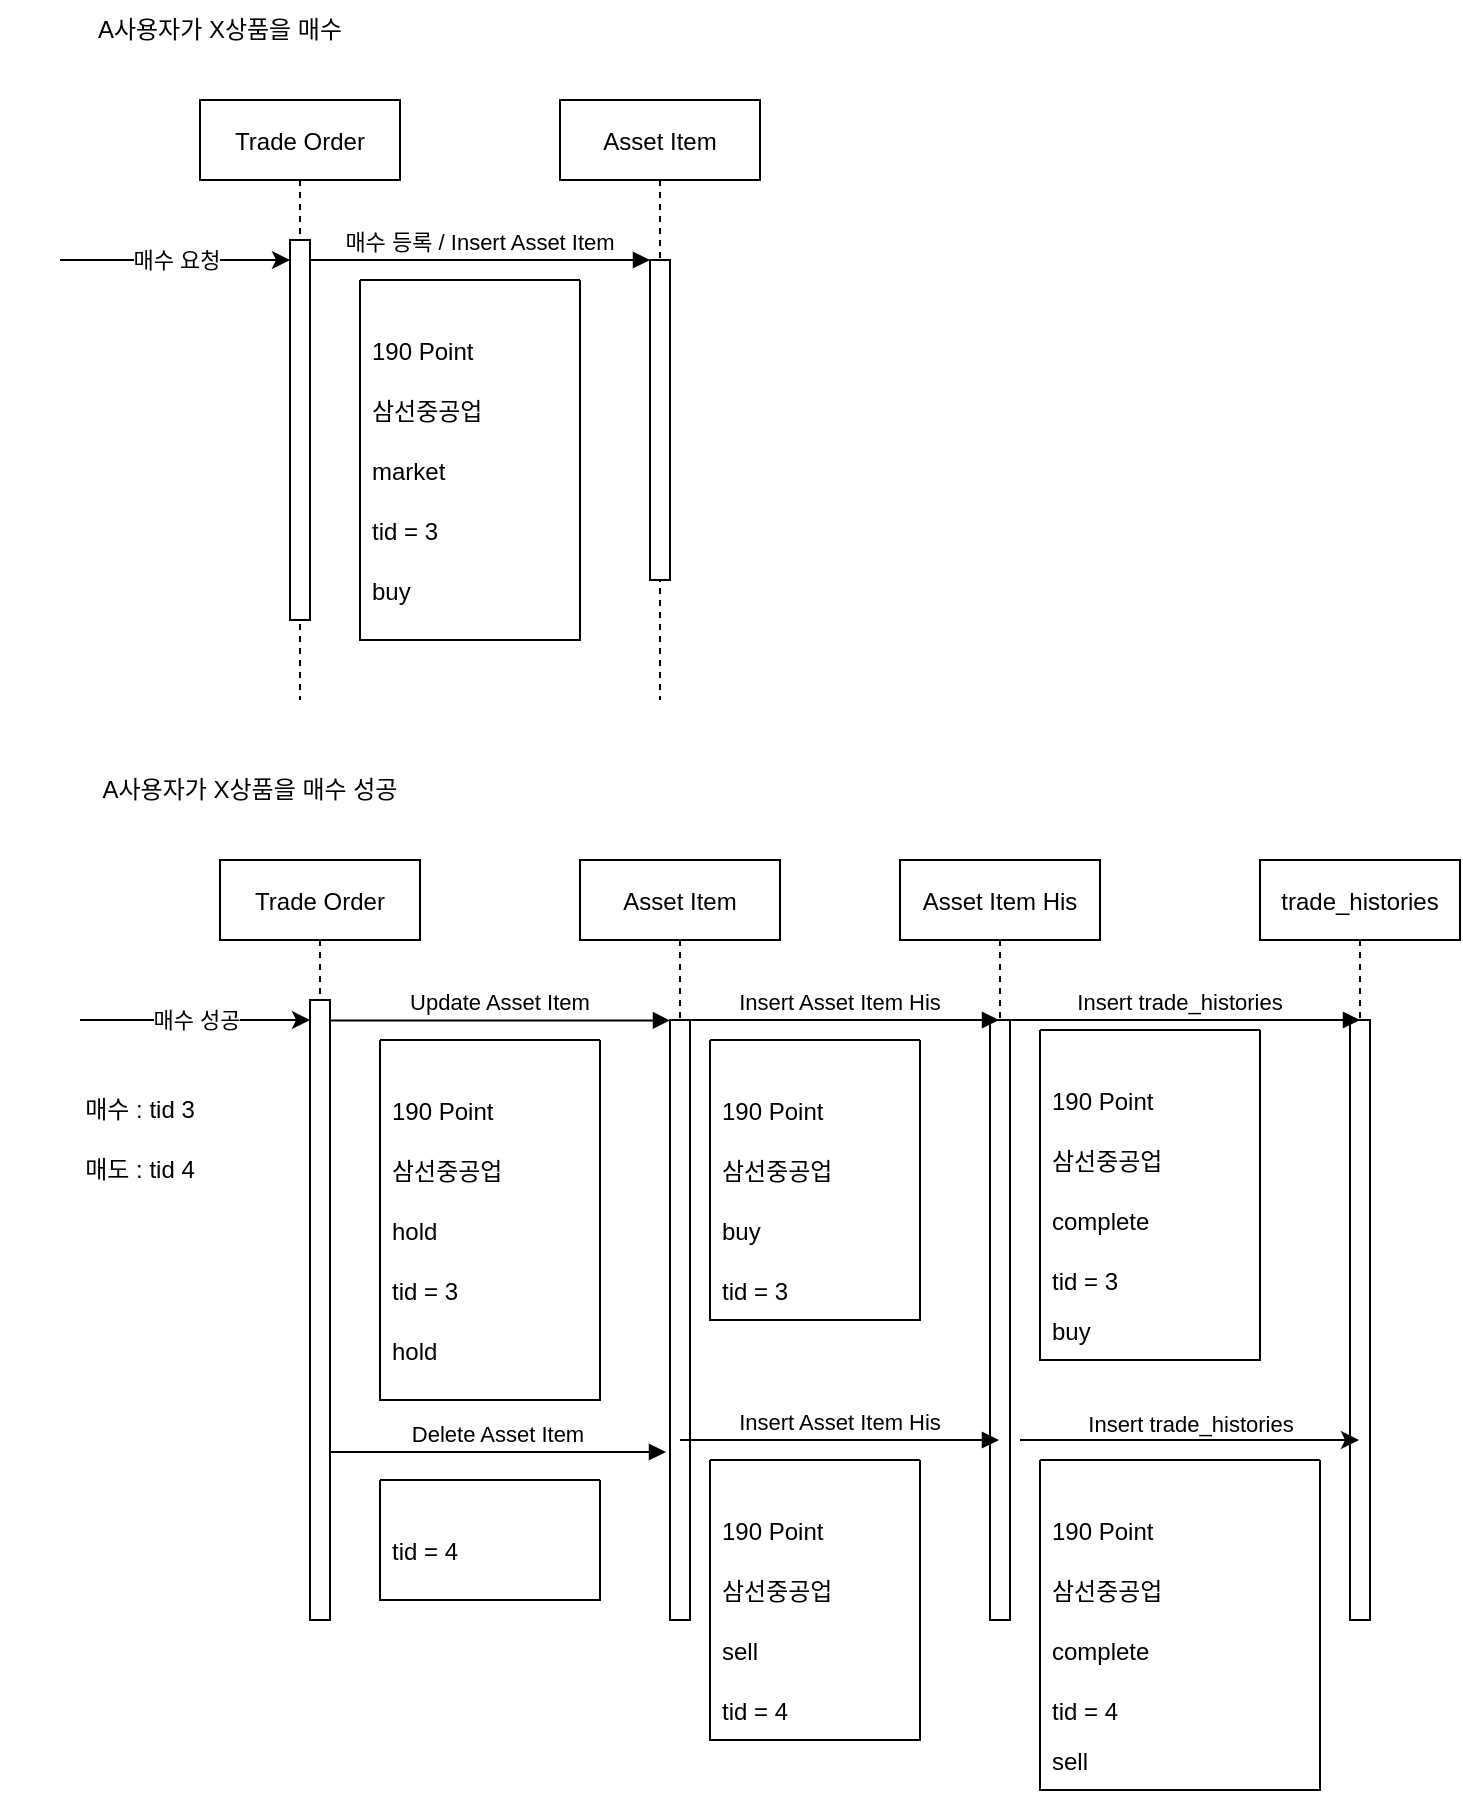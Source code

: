 <mxfile compressed="false" version="16.5.6" type="github">
  <diagram id="kgpKYQtTHZ0yAKxKKP6v" name="Page-1">
    <mxGraphModel dx="1422" dy="762" grid="1" gridSize="10" guides="1" tooltips="1" connect="1" arrows="1" fold="1" page="1" pageScale="1" pageWidth="850" pageHeight="1100" math="0" shadow="0">
      <root>
        <mxCell id="0" />
        <mxCell id="1" parent="0" />
        <mxCell id="3nuBFxr9cyL0pnOWT2aG-1" value="Trade Order" style="shape=umlLifeline;perimeter=lifelinePerimeter;container=1;collapsible=0;recursiveResize=0;rounded=0;shadow=0;strokeWidth=1;" parent="1" vertex="1">
          <mxGeometry x="120" y="80" width="100" height="300" as="geometry" />
        </mxCell>
        <mxCell id="3nuBFxr9cyL0pnOWT2aG-2" value="" style="points=[];perimeter=orthogonalPerimeter;rounded=0;shadow=0;strokeWidth=1;" parent="3nuBFxr9cyL0pnOWT2aG-1" vertex="1">
          <mxGeometry x="45" y="70" width="10" height="190" as="geometry" />
        </mxCell>
        <mxCell id="_QQGGrfTou_LdWQTnCrA-6" value="매수 요청&lt;br&gt;" style="endArrow=classic;html=1;rounded=0;" parent="3nuBFxr9cyL0pnOWT2aG-1" edge="1">
          <mxGeometry width="50" height="50" relative="1" as="geometry">
            <mxPoint x="-70" y="80" as="sourcePoint" />
            <mxPoint x="45" y="80" as="targetPoint" />
          </mxGeometry>
        </mxCell>
        <mxCell id="3nuBFxr9cyL0pnOWT2aG-5" value="Asset Item" style="shape=umlLifeline;perimeter=lifelinePerimeter;container=1;collapsible=0;recursiveResize=0;rounded=0;shadow=0;strokeWidth=1;" parent="1" vertex="1">
          <mxGeometry x="300" y="80" width="100" height="300" as="geometry" />
        </mxCell>
        <mxCell id="3nuBFxr9cyL0pnOWT2aG-6" value="" style="points=[];perimeter=orthogonalPerimeter;rounded=0;shadow=0;strokeWidth=1;" parent="3nuBFxr9cyL0pnOWT2aG-5" vertex="1">
          <mxGeometry x="45" y="80" width="10" height="160" as="geometry" />
        </mxCell>
        <mxCell id="2FukZ6OJxtkAPrfCXwyL-7" value="" style="swimlane;startSize=0;" vertex="1" parent="3nuBFxr9cyL0pnOWT2aG-5">
          <mxGeometry x="-100" y="90" width="110" height="180" as="geometry" />
        </mxCell>
        <mxCell id="2FukZ6OJxtkAPrfCXwyL-12" value="190 Point" style="text;strokeColor=none;fillColor=none;align=left;verticalAlign=middle;spacingLeft=4;spacingRight=4;overflow=hidden;points=[[0,0.5],[1,0.5]];portConstraint=eastwest;rotatable=0;" vertex="1" parent="2FukZ6OJxtkAPrfCXwyL-7">
          <mxGeometry y="20" width="140" height="30" as="geometry" />
        </mxCell>
        <mxCell id="2FukZ6OJxtkAPrfCXwyL-13" value="삼선중공업" style="text;strokeColor=none;fillColor=none;align=left;verticalAlign=middle;spacingLeft=4;spacingRight=4;overflow=hidden;points=[[0,0.5],[1,0.5]];portConstraint=eastwest;rotatable=0;" vertex="1" parent="2FukZ6OJxtkAPrfCXwyL-7">
          <mxGeometry y="50" width="140" height="30" as="geometry" />
        </mxCell>
        <mxCell id="2FukZ6OJxtkAPrfCXwyL-14" value="market" style="text;strokeColor=none;fillColor=none;align=left;verticalAlign=middle;spacingLeft=4;spacingRight=4;overflow=hidden;points=[[0,0.5],[1,0.5]];portConstraint=eastwest;rotatable=0;" vertex="1" parent="2FukZ6OJxtkAPrfCXwyL-7">
          <mxGeometry y="80" width="140" height="30" as="geometry" />
        </mxCell>
        <mxCell id="2FukZ6OJxtkAPrfCXwyL-5" value="tid = 3" style="text;strokeColor=none;fillColor=none;align=left;verticalAlign=middle;spacingLeft=4;spacingRight=4;overflow=hidden;points=[[0,0.5],[1,0.5]];portConstraint=eastwest;rotatable=0;" vertex="1" parent="2FukZ6OJxtkAPrfCXwyL-7">
          <mxGeometry y="110" width="140" height="30" as="geometry" />
        </mxCell>
        <mxCell id="2FukZ6OJxtkAPrfCXwyL-6" value="buy" style="text;strokeColor=none;fillColor=none;align=left;verticalAlign=middle;spacingLeft=4;spacingRight=4;overflow=hidden;points=[[0,0.5],[1,0.5]];portConstraint=eastwest;rotatable=0;" vertex="1" parent="2FukZ6OJxtkAPrfCXwyL-7">
          <mxGeometry y="140" width="140" height="30" as="geometry" />
        </mxCell>
        <mxCell id="3nuBFxr9cyL0pnOWT2aG-8" value="매수 등록 / Insert Asset Item" style="verticalAlign=bottom;endArrow=block;entryX=0;entryY=0;shadow=0;strokeWidth=1;" parent="1" source="3nuBFxr9cyL0pnOWT2aG-2" target="3nuBFxr9cyL0pnOWT2aG-6" edge="1">
          <mxGeometry relative="1" as="geometry">
            <mxPoint x="275" y="160" as="sourcePoint" />
          </mxGeometry>
        </mxCell>
        <mxCell id="_QQGGrfTou_LdWQTnCrA-2" value="A사용자가 X상품을 매수" style="text;html=1;strokeColor=none;fillColor=none;align=center;verticalAlign=middle;whiteSpace=wrap;rounded=0;" parent="1" vertex="1">
          <mxGeometry x="50" y="30" width="160" height="30" as="geometry" />
        </mxCell>
        <mxCell id="2FukZ6OJxtkAPrfCXwyL-31" value="Trade Order" style="shape=umlLifeline;perimeter=lifelinePerimeter;container=1;collapsible=0;recursiveResize=0;rounded=0;shadow=0;strokeWidth=1;" vertex="1" parent="1">
          <mxGeometry x="130" y="460" width="100" height="380" as="geometry" />
        </mxCell>
        <mxCell id="2FukZ6OJxtkAPrfCXwyL-32" value="" style="points=[];perimeter=orthogonalPerimeter;rounded=0;shadow=0;strokeWidth=1;" vertex="1" parent="2FukZ6OJxtkAPrfCXwyL-31">
          <mxGeometry x="45" y="70" width="10" height="310" as="geometry" />
        </mxCell>
        <mxCell id="2FukZ6OJxtkAPrfCXwyL-33" value="매수 성공" style="endArrow=classic;html=1;rounded=0;" edge="1" parent="2FukZ6OJxtkAPrfCXwyL-31">
          <mxGeometry width="50" height="50" relative="1" as="geometry">
            <mxPoint x="-70" y="80" as="sourcePoint" />
            <mxPoint x="45" y="80" as="targetPoint" />
          </mxGeometry>
        </mxCell>
        <mxCell id="2FukZ6OJxtkAPrfCXwyL-34" value="Asset Item" style="shape=umlLifeline;perimeter=lifelinePerimeter;container=1;collapsible=0;recursiveResize=0;rounded=0;shadow=0;strokeWidth=1;" vertex="1" parent="1">
          <mxGeometry x="310" y="460" width="100" height="380" as="geometry" />
        </mxCell>
        <mxCell id="2FukZ6OJxtkAPrfCXwyL-35" value="" style="points=[];perimeter=orthogonalPerimeter;rounded=0;shadow=0;strokeWidth=1;" vertex="1" parent="2FukZ6OJxtkAPrfCXwyL-34">
          <mxGeometry x="45" y="80" width="10" height="300" as="geometry" />
        </mxCell>
        <mxCell id="2FukZ6OJxtkAPrfCXwyL-36" value="" style="swimlane;startSize=0;" vertex="1" parent="2FukZ6OJxtkAPrfCXwyL-34">
          <mxGeometry x="-100" y="90" width="110" height="180" as="geometry" />
        </mxCell>
        <mxCell id="2FukZ6OJxtkAPrfCXwyL-37" value="190 Point" style="text;strokeColor=none;fillColor=none;align=left;verticalAlign=middle;spacingLeft=4;spacingRight=4;overflow=hidden;points=[[0,0.5],[1,0.5]];portConstraint=eastwest;rotatable=0;" vertex="1" parent="2FukZ6OJxtkAPrfCXwyL-36">
          <mxGeometry y="20" width="140" height="30" as="geometry" />
        </mxCell>
        <mxCell id="2FukZ6OJxtkAPrfCXwyL-38" value="삼선중공업" style="text;strokeColor=none;fillColor=none;align=left;verticalAlign=middle;spacingLeft=4;spacingRight=4;overflow=hidden;points=[[0,0.5],[1,0.5]];portConstraint=eastwest;rotatable=0;" vertex="1" parent="2FukZ6OJxtkAPrfCXwyL-36">
          <mxGeometry y="50" width="140" height="30" as="geometry" />
        </mxCell>
        <mxCell id="2FukZ6OJxtkAPrfCXwyL-39" value="hold" style="text;strokeColor=none;fillColor=none;align=left;verticalAlign=middle;spacingLeft=4;spacingRight=4;overflow=hidden;points=[[0,0.5],[1,0.5]];portConstraint=eastwest;rotatable=0;" vertex="1" parent="2FukZ6OJxtkAPrfCXwyL-36">
          <mxGeometry y="80" width="140" height="30" as="geometry" />
        </mxCell>
        <mxCell id="2FukZ6OJxtkAPrfCXwyL-40" value="tid = 3" style="text;strokeColor=none;fillColor=none;align=left;verticalAlign=middle;spacingLeft=4;spacingRight=4;overflow=hidden;points=[[0,0.5],[1,0.5]];portConstraint=eastwest;rotatable=0;" vertex="1" parent="2FukZ6OJxtkAPrfCXwyL-36">
          <mxGeometry y="110" width="140" height="30" as="geometry" />
        </mxCell>
        <mxCell id="2FukZ6OJxtkAPrfCXwyL-41" value="hold" style="text;strokeColor=none;fillColor=none;align=left;verticalAlign=middle;spacingLeft=4;spacingRight=4;overflow=hidden;points=[[0,0.5],[1,0.5]];portConstraint=eastwest;rotatable=0;" vertex="1" parent="2FukZ6OJxtkAPrfCXwyL-36">
          <mxGeometry y="140" width="140" height="30" as="geometry" />
        </mxCell>
        <mxCell id="2FukZ6OJxtkAPrfCXwyL-42" value="Update Asset Item" style="verticalAlign=bottom;endArrow=block;shadow=0;strokeWidth=1;exitX=1;exitY=0.033;exitDx=0;exitDy=0;exitPerimeter=0;" edge="1" source="2FukZ6OJxtkAPrfCXwyL-32" target="2FukZ6OJxtkAPrfCXwyL-35" parent="1">
          <mxGeometry relative="1" as="geometry">
            <mxPoint x="285" y="540" as="sourcePoint" />
          </mxGeometry>
        </mxCell>
        <mxCell id="2FukZ6OJxtkAPrfCXwyL-43" value="A사용자가 X상품을 매수 성공" style="text;html=1;strokeColor=none;fillColor=none;align=center;verticalAlign=middle;whiteSpace=wrap;rounded=0;" vertex="1" parent="1">
          <mxGeometry x="60" y="410" width="170" height="30" as="geometry" />
        </mxCell>
        <mxCell id="2FukZ6OJxtkAPrfCXwyL-44" value="Asset Item His" style="shape=umlLifeline;perimeter=lifelinePerimeter;container=1;collapsible=0;recursiveResize=0;rounded=0;shadow=0;strokeWidth=1;" vertex="1" parent="1">
          <mxGeometry x="470" y="460" width="100" height="380" as="geometry" />
        </mxCell>
        <mxCell id="2FukZ6OJxtkAPrfCXwyL-45" value="" style="points=[];perimeter=orthogonalPerimeter;rounded=0;shadow=0;strokeWidth=1;" vertex="1" parent="2FukZ6OJxtkAPrfCXwyL-44">
          <mxGeometry x="45" y="80" width="10" height="300" as="geometry" />
        </mxCell>
        <mxCell id="2FukZ6OJxtkAPrfCXwyL-49" value="" style="swimlane;startSize=0;" vertex="1" parent="2FukZ6OJxtkAPrfCXwyL-44">
          <mxGeometry x="-95" y="90" width="105" height="140" as="geometry" />
        </mxCell>
        <mxCell id="2FukZ6OJxtkAPrfCXwyL-50" value="190 Point" style="text;strokeColor=none;fillColor=none;align=left;verticalAlign=middle;spacingLeft=4;spacingRight=4;overflow=hidden;points=[[0,0.5],[1,0.5]];portConstraint=eastwest;rotatable=0;" vertex="1" parent="2FukZ6OJxtkAPrfCXwyL-49">
          <mxGeometry y="20" width="140" height="30" as="geometry" />
        </mxCell>
        <mxCell id="2FukZ6OJxtkAPrfCXwyL-51" value="삼선중공업" style="text;strokeColor=none;fillColor=none;align=left;verticalAlign=middle;spacingLeft=4;spacingRight=4;overflow=hidden;points=[[0,0.5],[1,0.5]];portConstraint=eastwest;rotatable=0;" vertex="1" parent="2FukZ6OJxtkAPrfCXwyL-49">
          <mxGeometry y="50" width="140" height="30" as="geometry" />
        </mxCell>
        <mxCell id="2FukZ6OJxtkAPrfCXwyL-52" value="buy" style="text;strokeColor=none;fillColor=none;align=left;verticalAlign=middle;spacingLeft=4;spacingRight=4;overflow=hidden;points=[[0,0.5],[1,0.5]];portConstraint=eastwest;rotatable=0;" vertex="1" parent="2FukZ6OJxtkAPrfCXwyL-49">
          <mxGeometry y="80" width="140" height="30" as="geometry" />
        </mxCell>
        <mxCell id="2FukZ6OJxtkAPrfCXwyL-53" value="tid = 3" style="text;strokeColor=none;fillColor=none;align=left;verticalAlign=middle;spacingLeft=4;spacingRight=4;overflow=hidden;points=[[0,0.5],[1,0.5]];portConstraint=eastwest;rotatable=0;" vertex="1" parent="2FukZ6OJxtkAPrfCXwyL-49">
          <mxGeometry y="110" width="140" height="30" as="geometry" />
        </mxCell>
        <mxCell id="2FukZ6OJxtkAPrfCXwyL-46" value="trade_histories" style="shape=umlLifeline;perimeter=lifelinePerimeter;container=1;collapsible=0;recursiveResize=0;rounded=0;shadow=0;strokeWidth=1;" vertex="1" parent="1">
          <mxGeometry x="650" y="460" width="100" height="380" as="geometry" />
        </mxCell>
        <mxCell id="2FukZ6OJxtkAPrfCXwyL-47" value="" style="points=[];perimeter=orthogonalPerimeter;rounded=0;shadow=0;strokeWidth=1;" vertex="1" parent="2FukZ6OJxtkAPrfCXwyL-46">
          <mxGeometry x="45" y="80" width="10" height="300" as="geometry" />
        </mxCell>
        <mxCell id="2FukZ6OJxtkAPrfCXwyL-48" value="Insert Asset Item His" style="verticalAlign=bottom;endArrow=block;shadow=0;strokeWidth=1;" edge="1" parent="1" source="2FukZ6OJxtkAPrfCXwyL-34" target="2FukZ6OJxtkAPrfCXwyL-44">
          <mxGeometry relative="1" as="geometry">
            <mxPoint x="185" y="540" as="sourcePoint" />
            <mxPoint x="355" y="540" as="targetPoint" />
            <Array as="points">
              <mxPoint x="510" y="540" />
            </Array>
          </mxGeometry>
        </mxCell>
        <mxCell id="2FukZ6OJxtkAPrfCXwyL-55" value="Insert trade_histories" style="verticalAlign=bottom;endArrow=block;shadow=0;strokeWidth=1;" edge="1" parent="1" target="2FukZ6OJxtkAPrfCXwyL-47">
          <mxGeometry relative="1" as="geometry">
            <mxPoint x="520" y="540" as="sourcePoint" />
            <mxPoint x="519.5" y="540" as="targetPoint" />
            <Array as="points">
              <mxPoint x="700" y="540" />
            </Array>
          </mxGeometry>
        </mxCell>
        <mxCell id="2FukZ6OJxtkAPrfCXwyL-56" value="" style="swimlane;startSize=0;" vertex="1" parent="1">
          <mxGeometry x="540" y="545" width="110" height="165" as="geometry" />
        </mxCell>
        <mxCell id="2FukZ6OJxtkAPrfCXwyL-57" value="190 Point" style="text;strokeColor=none;fillColor=none;align=left;verticalAlign=middle;spacingLeft=4;spacingRight=4;overflow=hidden;points=[[0,0.5],[1,0.5]];portConstraint=eastwest;rotatable=0;" vertex="1" parent="2FukZ6OJxtkAPrfCXwyL-56">
          <mxGeometry y="20" width="140" height="30" as="geometry" />
        </mxCell>
        <mxCell id="2FukZ6OJxtkAPrfCXwyL-58" value="삼선중공업" style="text;strokeColor=none;fillColor=none;align=left;verticalAlign=middle;spacingLeft=4;spacingRight=4;overflow=hidden;points=[[0,0.5],[1,0.5]];portConstraint=eastwest;rotatable=0;" vertex="1" parent="2FukZ6OJxtkAPrfCXwyL-56">
          <mxGeometry y="50" width="140" height="30" as="geometry" />
        </mxCell>
        <mxCell id="2FukZ6OJxtkAPrfCXwyL-59" value="complete" style="text;strokeColor=none;fillColor=none;align=left;verticalAlign=middle;spacingLeft=4;spacingRight=4;overflow=hidden;points=[[0,0.5],[1,0.5]];portConstraint=eastwest;rotatable=0;" vertex="1" parent="2FukZ6OJxtkAPrfCXwyL-56">
          <mxGeometry y="80" width="140" height="30" as="geometry" />
        </mxCell>
        <mxCell id="2FukZ6OJxtkAPrfCXwyL-60" value="tid = 3" style="text;strokeColor=none;fillColor=none;align=left;verticalAlign=middle;spacingLeft=4;spacingRight=4;overflow=hidden;points=[[0,0.5],[1,0.5]];portConstraint=eastwest;rotatable=0;" vertex="1" parent="2FukZ6OJxtkAPrfCXwyL-56">
          <mxGeometry y="110" width="140" height="30" as="geometry" />
        </mxCell>
        <mxCell id="2FukZ6OJxtkAPrfCXwyL-61" value="buy" style="text;strokeColor=none;fillColor=none;align=left;verticalAlign=middle;spacingLeft=4;spacingRight=4;overflow=hidden;points=[[0,0.5],[1,0.5]];portConstraint=eastwest;rotatable=0;" vertex="1" parent="1">
          <mxGeometry x="540" y="680" width="140" height="30" as="geometry" />
        </mxCell>
        <mxCell id="2FukZ6OJxtkAPrfCXwyL-67" value="Delete Asset Item" style="verticalAlign=bottom;endArrow=block;shadow=0;strokeWidth=1;entryX=-0.2;entryY=0.72;entryDx=0;entryDy=0;entryPerimeter=0;" edge="1" parent="1" source="2FukZ6OJxtkAPrfCXwyL-32" target="2FukZ6OJxtkAPrfCXwyL-35">
          <mxGeometry relative="1" as="geometry">
            <mxPoint x="285" y="540" as="sourcePoint" />
          </mxGeometry>
        </mxCell>
        <mxCell id="2FukZ6OJxtkAPrfCXwyL-68" value="" style="swimlane;startSize=0;" vertex="1" parent="1">
          <mxGeometry x="210" y="770" width="110" height="60" as="geometry" />
        </mxCell>
        <mxCell id="2FukZ6OJxtkAPrfCXwyL-72" value="tid = 4" style="text;strokeColor=none;fillColor=none;align=left;verticalAlign=middle;spacingLeft=4;spacingRight=4;overflow=hidden;points=[[0,0.5],[1,0.5]];portConstraint=eastwest;rotatable=0;" vertex="1" parent="2FukZ6OJxtkAPrfCXwyL-68">
          <mxGeometry y="20" width="140" height="30" as="geometry" />
        </mxCell>
        <mxCell id="2FukZ6OJxtkAPrfCXwyL-74" value="매수 : tid 3" style="text;html=1;strokeColor=none;fillColor=none;align=center;verticalAlign=middle;whiteSpace=wrap;rounded=0;" vertex="1" parent="1">
          <mxGeometry x="20" y="570" width="140" height="30" as="geometry" />
        </mxCell>
        <mxCell id="2FukZ6OJxtkAPrfCXwyL-75" value="매도 : tid 4" style="text;html=1;strokeColor=none;fillColor=none;align=center;verticalAlign=middle;whiteSpace=wrap;rounded=0;" vertex="1" parent="1">
          <mxGeometry x="20" y="600" width="140" height="30" as="geometry" />
        </mxCell>
        <mxCell id="2FukZ6OJxtkAPrfCXwyL-78" value="Insert Asset Item His" style="verticalAlign=bottom;endArrow=block;shadow=0;strokeWidth=1;" edge="1" parent="1" source="2FukZ6OJxtkAPrfCXwyL-34" target="2FukZ6OJxtkAPrfCXwyL-44">
          <mxGeometry relative="1" as="geometry">
            <mxPoint x="359.5" y="540" as="sourcePoint" />
            <mxPoint x="519.5" y="540" as="targetPoint" />
            <Array as="points">
              <mxPoint x="370" y="750" />
            </Array>
          </mxGeometry>
        </mxCell>
        <mxCell id="2FukZ6OJxtkAPrfCXwyL-79" value="" style="swimlane;startSize=0;" vertex="1" parent="1">
          <mxGeometry x="375" y="760" width="105" height="140" as="geometry" />
        </mxCell>
        <mxCell id="2FukZ6OJxtkAPrfCXwyL-80" value="190 Point" style="text;strokeColor=none;fillColor=none;align=left;verticalAlign=middle;spacingLeft=4;spacingRight=4;overflow=hidden;points=[[0,0.5],[1,0.5]];portConstraint=eastwest;rotatable=0;" vertex="1" parent="2FukZ6OJxtkAPrfCXwyL-79">
          <mxGeometry y="20" width="140" height="30" as="geometry" />
        </mxCell>
        <mxCell id="2FukZ6OJxtkAPrfCXwyL-81" value="삼선중공업" style="text;strokeColor=none;fillColor=none;align=left;verticalAlign=middle;spacingLeft=4;spacingRight=4;overflow=hidden;points=[[0,0.5],[1,0.5]];portConstraint=eastwest;rotatable=0;" vertex="1" parent="2FukZ6OJxtkAPrfCXwyL-79">
          <mxGeometry y="50" width="140" height="30" as="geometry" />
        </mxCell>
        <mxCell id="2FukZ6OJxtkAPrfCXwyL-82" value="sell" style="text;strokeColor=none;fillColor=none;align=left;verticalAlign=middle;spacingLeft=4;spacingRight=4;overflow=hidden;points=[[0,0.5],[1,0.5]];portConstraint=eastwest;rotatable=0;" vertex="1" parent="2FukZ6OJxtkAPrfCXwyL-79">
          <mxGeometry y="80" width="140" height="30" as="geometry" />
        </mxCell>
        <mxCell id="2FukZ6OJxtkAPrfCXwyL-83" value="tid = 4" style="text;strokeColor=none;fillColor=none;align=left;verticalAlign=middle;spacingLeft=4;spacingRight=4;overflow=hidden;points=[[0,0.5],[1,0.5]];portConstraint=eastwest;rotatable=0;" vertex="1" parent="2FukZ6OJxtkAPrfCXwyL-79">
          <mxGeometry y="110" width="140" height="30" as="geometry" />
        </mxCell>
        <mxCell id="2FukZ6OJxtkAPrfCXwyL-91" value="" style="endArrow=classic;html=1;rounded=0;" edge="1" parent="1" target="2FukZ6OJxtkAPrfCXwyL-46">
          <mxGeometry relative="1" as="geometry">
            <mxPoint x="530" y="750" as="sourcePoint" />
            <mxPoint x="630" y="750" as="targetPoint" />
          </mxGeometry>
        </mxCell>
        <mxCell id="2FukZ6OJxtkAPrfCXwyL-92" value="Insert trade_histories" style="edgeLabel;resizable=0;html=1;align=center;verticalAlign=bottom;" connectable="0" vertex="1" parent="2FukZ6OJxtkAPrfCXwyL-91">
          <mxGeometry relative="1" as="geometry" />
        </mxCell>
        <mxCell id="2FukZ6OJxtkAPrfCXwyL-93" value="" style="swimlane;startSize=0;" vertex="1" parent="1">
          <mxGeometry x="540" y="760" width="140" height="165" as="geometry" />
        </mxCell>
        <mxCell id="2FukZ6OJxtkAPrfCXwyL-94" value="190 Point" style="text;strokeColor=none;fillColor=none;align=left;verticalAlign=middle;spacingLeft=4;spacingRight=4;overflow=hidden;points=[[0,0.5],[1,0.5]];portConstraint=eastwest;rotatable=0;" vertex="1" parent="2FukZ6OJxtkAPrfCXwyL-93">
          <mxGeometry y="20" width="140" height="30" as="geometry" />
        </mxCell>
        <mxCell id="2FukZ6OJxtkAPrfCXwyL-95" value="삼선중공업" style="text;strokeColor=none;fillColor=none;align=left;verticalAlign=middle;spacingLeft=4;spacingRight=4;overflow=hidden;points=[[0,0.5],[1,0.5]];portConstraint=eastwest;rotatable=0;" vertex="1" parent="2FukZ6OJxtkAPrfCXwyL-93">
          <mxGeometry y="50" width="140" height="30" as="geometry" />
        </mxCell>
        <mxCell id="2FukZ6OJxtkAPrfCXwyL-96" value="complete" style="text;strokeColor=none;fillColor=none;align=left;verticalAlign=middle;spacingLeft=4;spacingRight=4;overflow=hidden;points=[[0,0.5],[1,0.5]];portConstraint=eastwest;rotatable=0;" vertex="1" parent="2FukZ6OJxtkAPrfCXwyL-93">
          <mxGeometry y="80" width="140" height="30" as="geometry" />
        </mxCell>
        <mxCell id="2FukZ6OJxtkAPrfCXwyL-97" value="tid = 4" style="text;strokeColor=none;fillColor=none;align=left;verticalAlign=middle;spacingLeft=4;spacingRight=4;overflow=hidden;points=[[0,0.5],[1,0.5]];portConstraint=eastwest;rotatable=0;" vertex="1" parent="2FukZ6OJxtkAPrfCXwyL-93">
          <mxGeometry y="110" width="140" height="30" as="geometry" />
        </mxCell>
        <mxCell id="2FukZ6OJxtkAPrfCXwyL-98" value="sell" style="text;strokeColor=none;fillColor=none;align=left;verticalAlign=middle;spacingLeft=4;spacingRight=4;overflow=hidden;points=[[0,0.5],[1,0.5]];portConstraint=eastwest;rotatable=0;" vertex="1" parent="2FukZ6OJxtkAPrfCXwyL-93">
          <mxGeometry y="135" width="140" height="30" as="geometry" />
        </mxCell>
      </root>
    </mxGraphModel>
  </diagram>
</mxfile>
